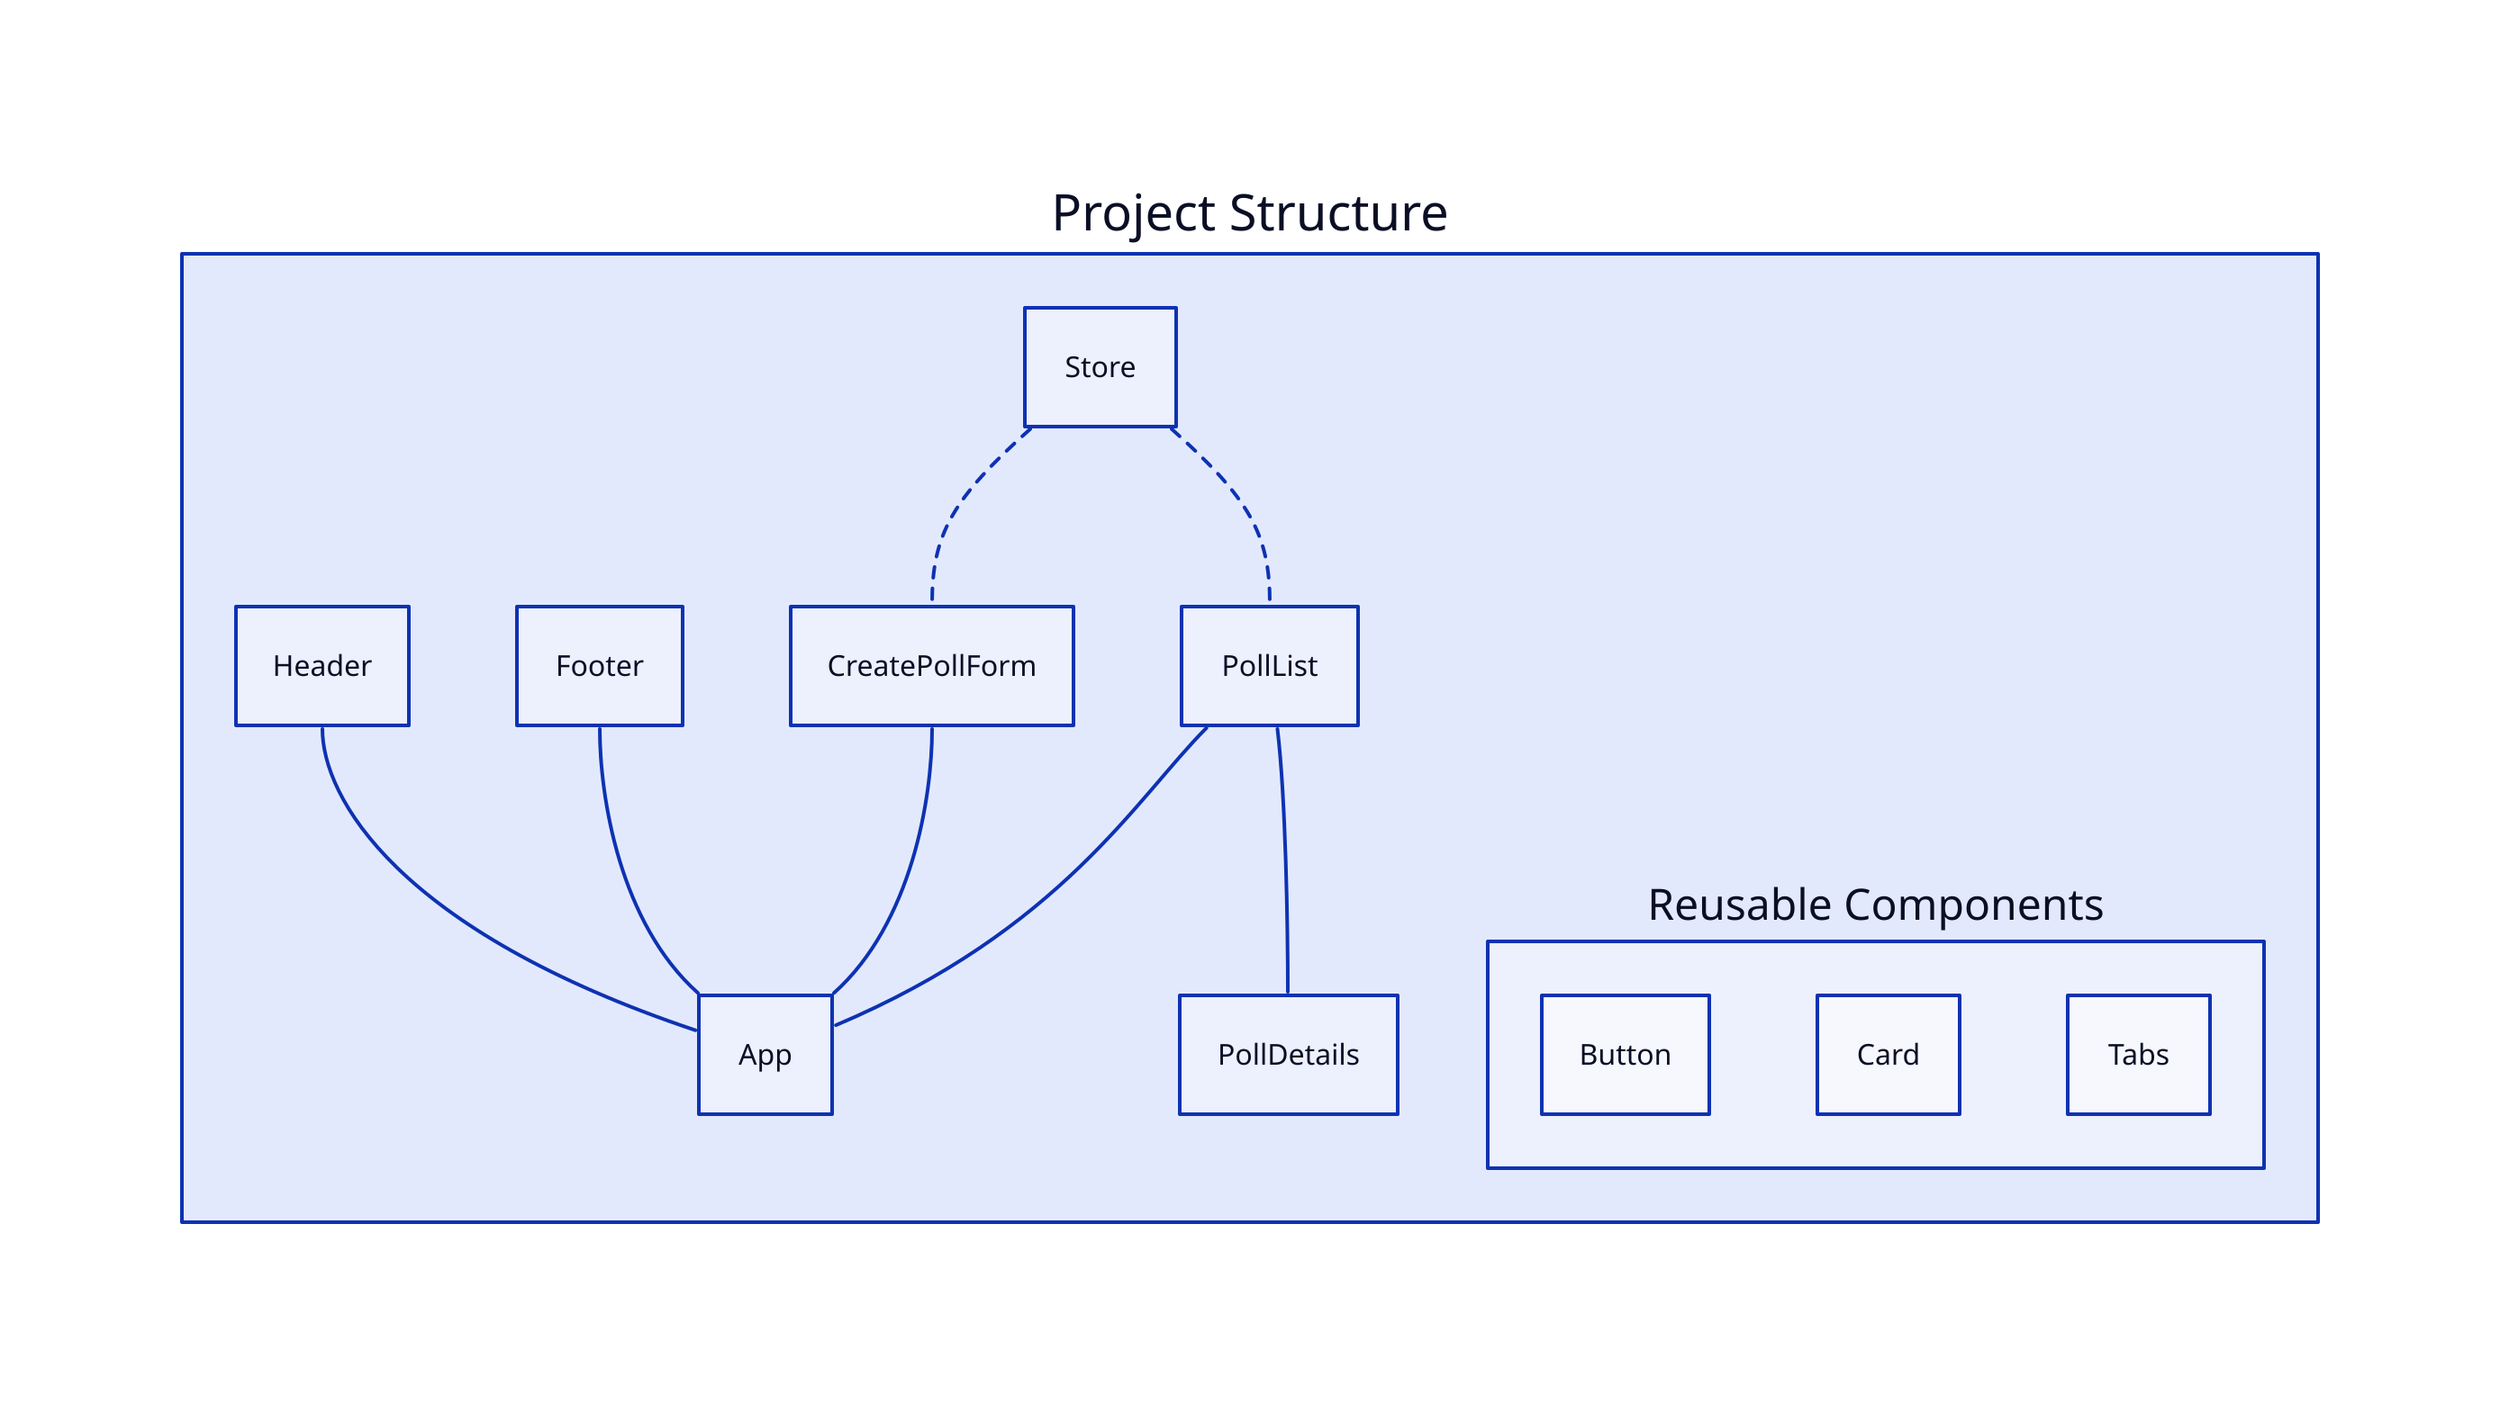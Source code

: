 Project Structure: {
  Header -- App
  Footer -- App
  CreatePollForm -- App
  PollList -- App
  Store -- CreatePollForm: {
    style: {
      stroke-dash: 3
    }
  }
  Store -- PollList: {
    style: {
      stroke-dash: 3
    }
  }
  PollList -- PollDetails
Reusable Components {
  Button
  Card
  Tabs
}
}
